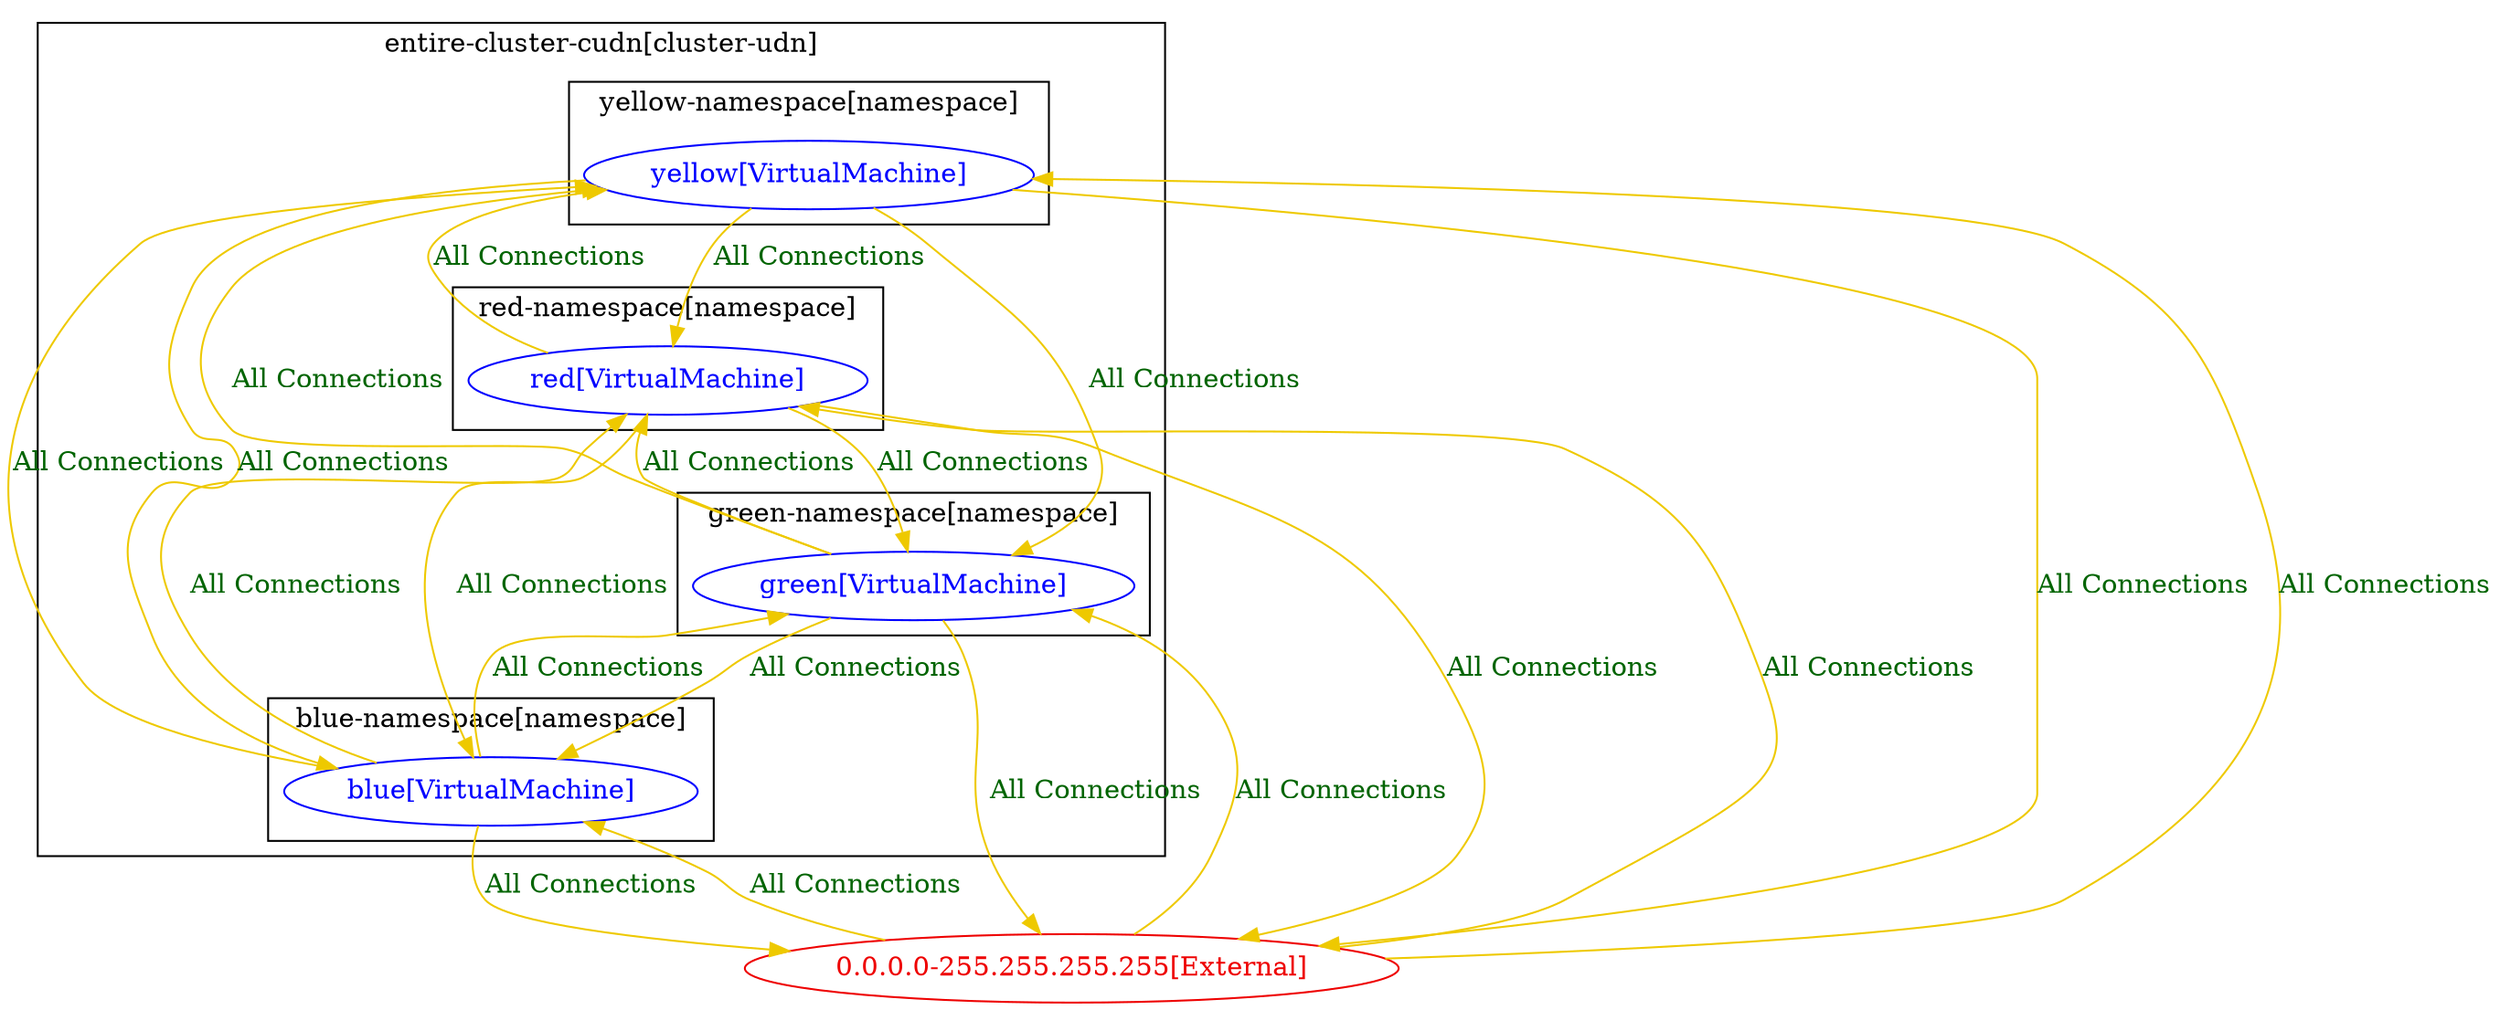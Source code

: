 digraph {
	subgraph "cluster_entire-cluster-cudn" {
	label="entire-cluster-cudn[cluster-udn]"
	subgraph "cluster_blue_namespace[namespace]" {
		color="black"
		fontcolor="black"
		"blue-namespace/blue[VirtualMachine]" [label="blue[VirtualMachine]" color="blue" fontcolor="blue"]
		label="blue-namespace[namespace]"
	}
	subgraph "cluster_green_namespace[namespace]" {
		color="black"
		fontcolor="black"
		"green-namespace/green[VirtualMachine]" [label="green[VirtualMachine]" color="blue" fontcolor="blue"]
		label="green-namespace[namespace]"
	}
	subgraph "cluster_red_namespace[namespace]" {
		color="black"
		fontcolor="black"
		"red-namespace/red[VirtualMachine]" [label="red[VirtualMachine]" color="blue" fontcolor="blue"]
		label="red-namespace[namespace]"
	}
	subgraph "cluster_yellow_namespace[namespace]" {
		color="black"
		fontcolor="black"
		"yellow-namespace/yellow[VirtualMachine]" [label="yellow[VirtualMachine]" color="blue" fontcolor="blue"]
		label="yellow-namespace[namespace]"
	}
	}
	"0.0.0.0-255.255.255.255[External]" [label="0.0.0.0-255.255.255.255[External]" color="red2" fontcolor="red2"]
	"0.0.0.0-255.255.255.255[External]" -> "blue-namespace/blue[VirtualMachine]" [label="All Connections" color="gold2" fontcolor="darkgreen" weight=0.5]
	"0.0.0.0-255.255.255.255[External]" -> "green-namespace/green[VirtualMachine]" [label="All Connections" color="gold2" fontcolor="darkgreen" weight=0.5]
	"0.0.0.0-255.255.255.255[External]" -> "red-namespace/red[VirtualMachine]" [label="All Connections" color="gold2" fontcolor="darkgreen" weight=0.5]
	"0.0.0.0-255.255.255.255[External]" -> "yellow-namespace/yellow[VirtualMachine]" [label="All Connections" color="gold2" fontcolor="darkgreen" weight=0.5]
	"blue-namespace/blue[VirtualMachine]" -> "0.0.0.0-255.255.255.255[External]" [label="All Connections" color="gold2" fontcolor="darkgreen" weight=1]
	"blue-namespace/blue[VirtualMachine]" -> "green-namespace/green[VirtualMachine]" [label="All Connections" color="gold2" fontcolor="darkgreen" weight=0.5]
	"blue-namespace/blue[VirtualMachine]" -> "red-namespace/red[VirtualMachine]" [label="All Connections" color="gold2" fontcolor="darkgreen" weight=0.5]
	"blue-namespace/blue[VirtualMachine]" -> "yellow-namespace/yellow[VirtualMachine]" [label="All Connections" color="gold2" fontcolor="darkgreen" weight=0.5]
	"green-namespace/green[VirtualMachine]" -> "0.0.0.0-255.255.255.255[External]" [label="All Connections" color="gold2" fontcolor="darkgreen" weight=1]
	"green-namespace/green[VirtualMachine]" -> "blue-namespace/blue[VirtualMachine]" [label="All Connections" color="gold2" fontcolor="darkgreen" weight=1]
	"green-namespace/green[VirtualMachine]" -> "red-namespace/red[VirtualMachine]" [label="All Connections" color="gold2" fontcolor="darkgreen" weight=0.5]
	"green-namespace/green[VirtualMachine]" -> "yellow-namespace/yellow[VirtualMachine]" [label="All Connections" color="gold2" fontcolor="darkgreen" weight=0.5]
	"red-namespace/red[VirtualMachine]" -> "0.0.0.0-255.255.255.255[External]" [label="All Connections" color="gold2" fontcolor="darkgreen" weight=1]
	"red-namespace/red[VirtualMachine]" -> "blue-namespace/blue[VirtualMachine]" [label="All Connections" color="gold2" fontcolor="darkgreen" weight=1]
	"red-namespace/red[VirtualMachine]" -> "green-namespace/green[VirtualMachine]" [label="All Connections" color="gold2" fontcolor="darkgreen" weight=1]
	"red-namespace/red[VirtualMachine]" -> "yellow-namespace/yellow[VirtualMachine]" [label="All Connections" color="gold2" fontcolor="darkgreen" weight=0.5]
	"yellow-namespace/yellow[VirtualMachine]" -> "0.0.0.0-255.255.255.255[External]" [label="All Connections" color="gold2" fontcolor="darkgreen" weight=1]
	"yellow-namespace/yellow[VirtualMachine]" -> "blue-namespace/blue[VirtualMachine]" [label="All Connections" color="gold2" fontcolor="darkgreen" weight=1]
	"yellow-namespace/yellow[VirtualMachine]" -> "green-namespace/green[VirtualMachine]" [label="All Connections" color="gold2" fontcolor="darkgreen" weight=1]
	"yellow-namespace/yellow[VirtualMachine]" -> "red-namespace/red[VirtualMachine]" [label="All Connections" color="gold2" fontcolor="darkgreen" weight=1]
}